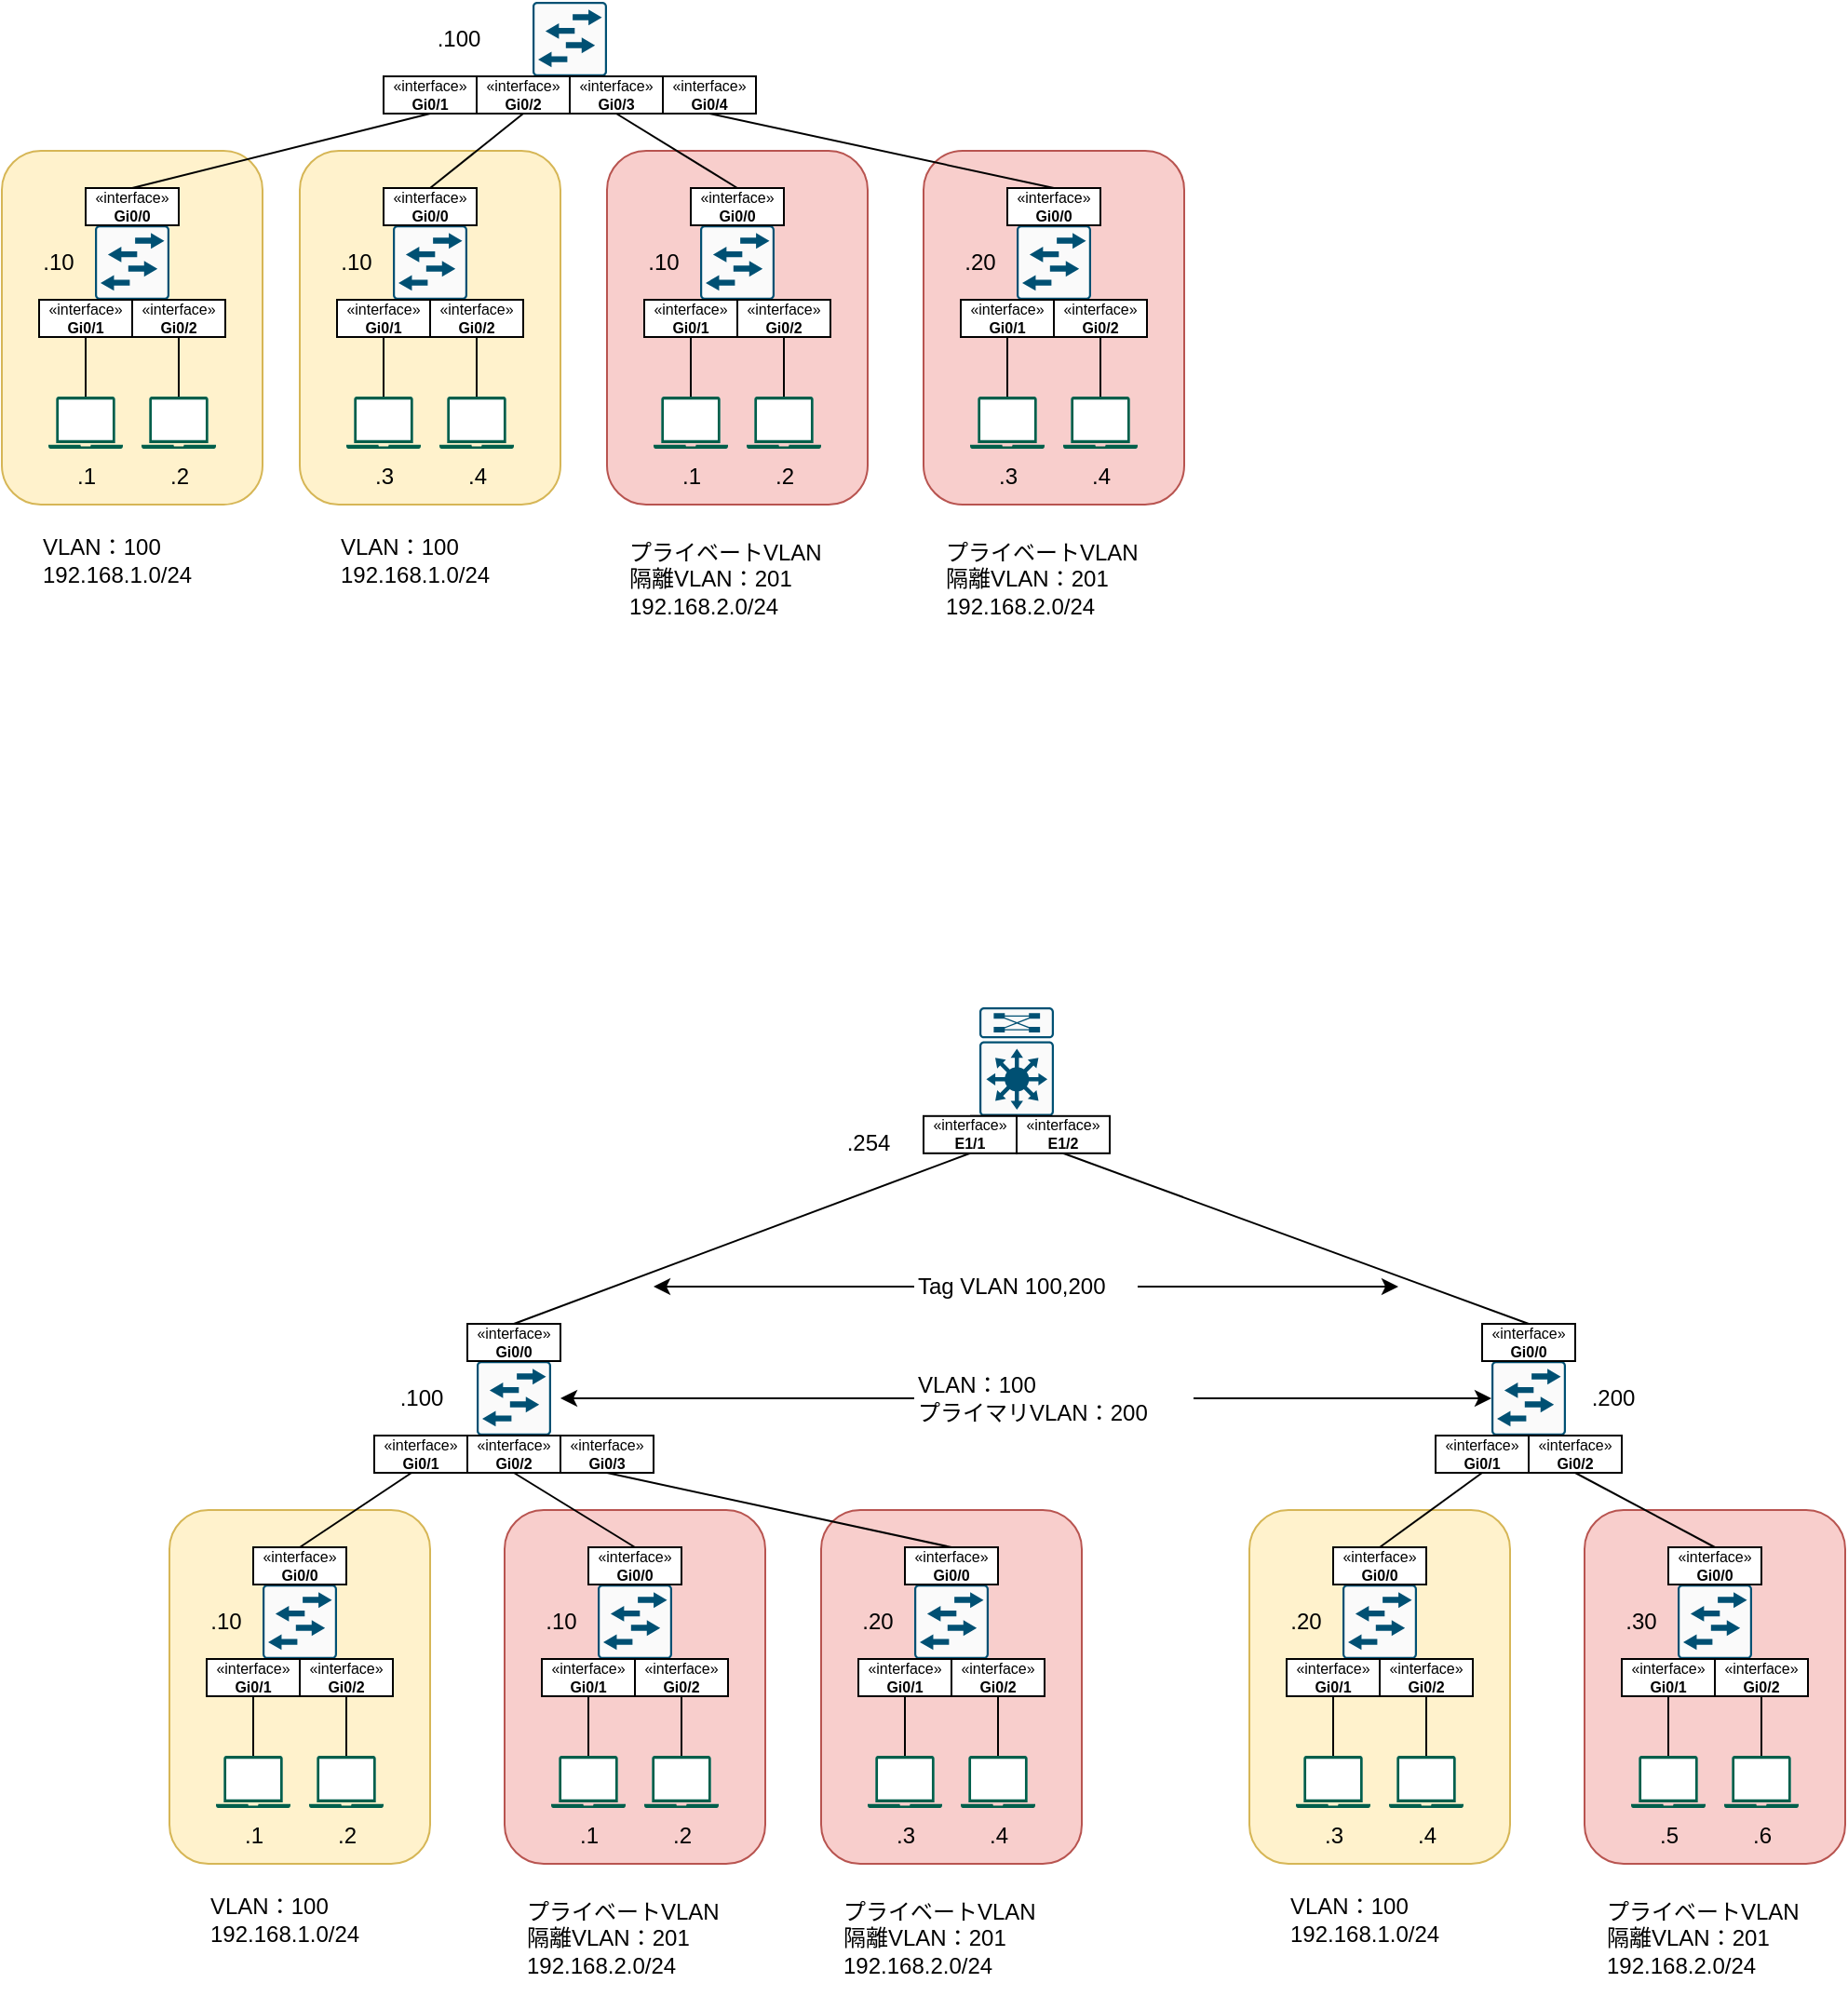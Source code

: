 <mxfile version="24.8.9">
  <diagram name="Page-1" id="822b0af5-4adb-64df-f703-e8dfc1f81529">
    <mxGraphModel dx="1195" dy="1472" grid="1" gridSize="10" guides="1" tooltips="1" connect="1" arrows="1" fold="1" page="1" pageScale="1" pageWidth="1100" pageHeight="850" background="none" math="0" shadow="0">
      <root>
        <mxCell id="0" />
        <mxCell id="1" parent="0" />
        <mxCell id="lRWhCo-7vjn6Tmu-6gVj-20" value="" style="rounded=1;whiteSpace=wrap;html=1;fillColor=#f8cecc;strokeColor=#b85450;" parent="1" vertex="1">
          <mxGeometry x="930" y="560" width="140" height="190" as="geometry" />
        </mxCell>
        <mxCell id="lRWhCo-7vjn6Tmu-6gVj-19" value="" style="rounded=1;whiteSpace=wrap;html=1;fillColor=#fff2cc;strokeColor=#d6b656;" parent="1" vertex="1">
          <mxGeometry x="750" y="560" width="140" height="190" as="geometry" />
        </mxCell>
        <mxCell id="lRWhCo-7vjn6Tmu-6gVj-18" value="" style="rounded=1;whiteSpace=wrap;html=1;fillColor=#f8cecc;strokeColor=#b85450;" parent="1" vertex="1">
          <mxGeometry x="350" y="560" width="140" height="190" as="geometry" />
        </mxCell>
        <mxCell id="lRWhCo-7vjn6Tmu-6gVj-17" value="" style="rounded=1;whiteSpace=wrap;html=1;fillColor=#fff2cc;strokeColor=#d6b656;" parent="1" vertex="1">
          <mxGeometry x="170" y="560" width="140" height="190" as="geometry" />
        </mxCell>
        <mxCell id="lRWhCo-7vjn6Tmu-6gVj-2" value="" style="sketch=0;points=[[0.015,0.015,0],[0.985,0.015,0],[0.985,0.985,0],[0.015,0.985,0],[0.25,0,0],[0.5,0,0],[0.75,0,0],[1,0.25,0],[1,0.5,0],[1,0.75,0],[0.75,1,0],[0.5,1,0],[0.25,1,0],[0,0.75,0],[0,0.5,0],[0,0.25,0]];verticalLabelPosition=bottom;html=1;verticalAlign=top;aspect=fixed;align=center;pointerEvents=1;shape=mxgraph.cisco19.rect;prIcon=l2_switch;fillColor=#FAFAFA;strokeColor=#005073;" parent="1" vertex="1">
          <mxGeometry x="335" y="480" width="40" height="40" as="geometry" />
        </mxCell>
        <mxCell id="lRWhCo-7vjn6Tmu-6gVj-3" value="" style="sketch=0;points=[[0.015,0.015,0],[0.985,0.015,0],[0.985,0.985,0],[0.015,0.985,0],[0.25,0,0],[0.5,0,0],[0.75,0,0],[1,0.25,0],[1,0.5,0],[1,0.75,0],[0.75,1,0],[0.5,1,0],[0.25,1,0],[0,0.75,0],[0,0.5,0],[0,0.25,0]];verticalLabelPosition=bottom;html=1;verticalAlign=top;aspect=fixed;align=center;pointerEvents=1;shape=mxgraph.cisco19.rect;prIcon=l3_modular;fillColor=#FAFAFA;strokeColor=#005073;" parent="1" vertex="1">
          <mxGeometry x="605" y="290" width="40" height="58.4" as="geometry" />
        </mxCell>
        <mxCell id="lRWhCo-7vjn6Tmu-6gVj-4" value="" style="sketch=0;points=[[0.015,0.015,0],[0.985,0.015,0],[0.985,0.985,0],[0.015,0.985,0],[0.25,0,0],[0.5,0,0],[0.75,0,0],[1,0.25,0],[1,0.5,0],[1,0.75,0],[0.75,1,0],[0.5,1,0],[0.25,1,0],[0,0.75,0],[0,0.5,0],[0,0.25,0]];verticalLabelPosition=bottom;html=1;verticalAlign=top;aspect=fixed;align=center;pointerEvents=1;shape=mxgraph.cisco19.rect;prIcon=l2_switch;fillColor=#FAFAFA;strokeColor=#005073;" parent="1" vertex="1">
          <mxGeometry x="880" y="480" width="40" height="40" as="geometry" />
        </mxCell>
        <mxCell id="lRWhCo-7vjn6Tmu-6gVj-6" value="" style="endArrow=none;html=1;rounded=0;entryX=0.5;entryY=1;entryDx=0;entryDy=0;entryPerimeter=0;exitX=0.5;exitY=0;exitDx=0;exitDy=0;" parent="1" source="lRWhCo-7vjn6Tmu-6gVj-67" target="lRWhCo-7vjn6Tmu-6gVj-3" edge="1">
          <mxGeometry width="50" height="50" relative="1" as="geometry">
            <mxPoint x="455" y="450" as="sourcePoint" />
            <mxPoint x="655" y="190" as="targetPoint" />
            <Array as="points" />
          </mxGeometry>
        </mxCell>
        <mxCell id="lRWhCo-7vjn6Tmu-6gVj-7" value="" style="endArrow=none;html=1;rounded=0;exitX=0.5;exitY=1;exitDx=0;exitDy=0;entryX=0.5;entryY=0;entryDx=0;entryDy=0;" parent="1" source="lRWhCo-7vjn6Tmu-6gVj-66" target="lRWhCo-7vjn6Tmu-6gVj-51" edge="1">
          <mxGeometry width="50" height="50" relative="1" as="geometry">
            <mxPoint x="365" y="470" as="sourcePoint" />
            <mxPoint x="550" y="358" as="targetPoint" />
            <Array as="points" />
          </mxGeometry>
        </mxCell>
        <mxCell id="lRWhCo-7vjn6Tmu-6gVj-8" value="" style="sketch=0;points=[[0.015,0.015,0],[0.985,0.015,0],[0.985,0.985,0],[0.015,0.985,0],[0.25,0,0],[0.5,0,0],[0.75,0,0],[1,0.25,0],[1,0.5,0],[1,0.75,0],[0.75,1,0],[0.5,1,0],[0.25,1,0],[0,0.75,0],[0,0.5,0],[0,0.25,0]];verticalLabelPosition=bottom;html=1;verticalAlign=top;aspect=fixed;align=center;pointerEvents=1;shape=mxgraph.cisco19.rect;prIcon=l2_switch;fillColor=#FAFAFA;strokeColor=#005073;" parent="1" vertex="1">
          <mxGeometry x="220" y="600" width="40" height="40" as="geometry" />
        </mxCell>
        <mxCell id="lRWhCo-7vjn6Tmu-6gVj-9" value="" style="sketch=0;points=[[0.015,0.015,0],[0.985,0.015,0],[0.985,0.985,0],[0.015,0.985,0],[0.25,0,0],[0.5,0,0],[0.75,0,0],[1,0.25,0],[1,0.5,0],[1,0.75,0],[0.75,1,0],[0.5,1,0],[0.25,1,0],[0,0.75,0],[0,0.5,0],[0,0.25,0]];verticalLabelPosition=bottom;html=1;verticalAlign=top;aspect=fixed;align=center;pointerEvents=1;shape=mxgraph.cisco19.rect;prIcon=l2_switch;fillColor=#FAFAFA;strokeColor=#005073;" parent="1" vertex="1">
          <mxGeometry x="800" y="600" width="40" height="40" as="geometry" />
        </mxCell>
        <mxCell id="lRWhCo-7vjn6Tmu-6gVj-10" value="" style="endArrow=none;html=1;rounded=0;exitX=0.5;exitY=1;exitDx=0;exitDy=0;entryX=0.5;entryY=0;entryDx=0;entryDy=0;" parent="1" source="lRWhCo-7vjn6Tmu-6gVj-50" target="lRWhCo-7vjn6Tmu-6gVj-60" edge="1">
          <mxGeometry width="50" height="50" relative="1" as="geometry">
            <mxPoint x="750" y="358" as="sourcePoint" />
            <mxPoint x="910" y="490" as="targetPoint" />
            <Array as="points" />
          </mxGeometry>
        </mxCell>
        <mxCell id="lRWhCo-7vjn6Tmu-6gVj-11" value="" style="endArrow=none;html=1;rounded=0;entryX=0.5;entryY=0;entryDx=0;entryDy=0;exitX=0.4;exitY=1;exitDx=0;exitDy=0;exitPerimeter=0;" parent="1" source="lRWhCo-7vjn6Tmu-6gVj-47" target="lRWhCo-7vjn6Tmu-6gVj-45" edge="1">
          <mxGeometry width="50" height="50" relative="1" as="geometry">
            <mxPoint x="310" y="540" as="sourcePoint" />
            <mxPoint x="260" y="580" as="targetPoint" />
            <Array as="points" />
          </mxGeometry>
        </mxCell>
        <mxCell id="lRWhCo-7vjn6Tmu-6gVj-13" value="" style="sketch=0;points=[[0.015,0.015,0],[0.985,0.015,0],[0.985,0.985,0],[0.015,0.985,0],[0.25,0,0],[0.5,0,0],[0.75,0,0],[1,0.25,0],[1,0.5,0],[1,0.75,0],[0.75,1,0],[0.5,1,0],[0.25,1,0],[0,0.75,0],[0,0.5,0],[0,0.25,0]];verticalLabelPosition=bottom;html=1;verticalAlign=top;aspect=fixed;align=center;pointerEvents=1;shape=mxgraph.cisco19.rect;prIcon=l2_switch;fillColor=#FAFAFA;strokeColor=#005073;" parent="1" vertex="1">
          <mxGeometry x="400" y="600" width="40" height="40" as="geometry" />
        </mxCell>
        <mxCell id="lRWhCo-7vjn6Tmu-6gVj-14" value="" style="endArrow=none;html=1;rounded=0;exitX=0.5;exitY=0;exitDx=0;exitDy=0;entryX=0.5;entryY=1;entryDx=0;entryDy=0;" parent="1" source="lRWhCo-7vjn6Tmu-6gVj-57" target="lRWhCo-7vjn6Tmu-6gVj-46" edge="1">
          <mxGeometry width="50" height="50" relative="1" as="geometry">
            <mxPoint x="350" y="530" as="sourcePoint" />
            <mxPoint x="380" y="540" as="targetPoint" />
            <Array as="points" />
          </mxGeometry>
        </mxCell>
        <mxCell id="lRWhCo-7vjn6Tmu-6gVj-15" value="" style="sketch=0;points=[[0.015,0.015,0],[0.985,0.015,0],[0.985,0.985,0],[0.015,0.985,0],[0.25,0,0],[0.5,0,0],[0.75,0,0],[1,0.25,0],[1,0.5,0],[1,0.75,0],[0.75,1,0],[0.5,1,0],[0.25,1,0],[0,0.75,0],[0,0.5,0],[0,0.25,0]];verticalLabelPosition=bottom;html=1;verticalAlign=top;aspect=fixed;align=center;pointerEvents=1;shape=mxgraph.cisco19.rect;prIcon=l2_switch;fillColor=#FAFAFA;strokeColor=#005073;" parent="1" vertex="1">
          <mxGeometry x="980" y="600" width="40" height="40" as="geometry" />
        </mxCell>
        <mxCell id="lRWhCo-7vjn6Tmu-6gVj-16" value="" style="endArrow=none;html=1;rounded=0;exitX=0.5;exitY=0;exitDx=0;exitDy=0;entryX=0.5;entryY=1;entryDx=0;entryDy=0;" parent="1" source="lRWhCo-7vjn6Tmu-6gVj-63" target="lRWhCo-7vjn6Tmu-6gVj-49" edge="1">
          <mxGeometry width="50" height="50" relative="1" as="geometry">
            <mxPoint x="930" y="530" as="sourcePoint" />
            <mxPoint x="945.0" y="540" as="targetPoint" />
            <Array as="points" />
          </mxGeometry>
        </mxCell>
        <mxCell id="lRWhCo-7vjn6Tmu-6gVj-22" value="" style="sketch=0;pointerEvents=1;shadow=0;dashed=0;html=1;strokeColor=none;fillColor=#005F4B;labelPosition=center;verticalLabelPosition=bottom;verticalAlign=top;align=center;outlineConnect=0;shape=mxgraph.veeam2.laptop;" parent="1" vertex="1">
          <mxGeometry x="195" y="692" width="40" height="28" as="geometry" />
        </mxCell>
        <mxCell id="lRWhCo-7vjn6Tmu-6gVj-23" value="" style="sketch=0;pointerEvents=1;shadow=0;dashed=0;html=1;strokeColor=none;fillColor=#005F4B;labelPosition=center;verticalLabelPosition=bottom;verticalAlign=top;align=center;outlineConnect=0;shape=mxgraph.veeam2.laptop;" parent="1" vertex="1">
          <mxGeometry x="245" y="692" width="40" height="28" as="geometry" />
        </mxCell>
        <mxCell id="lRWhCo-7vjn6Tmu-6gVj-24" value="" style="sketch=0;pointerEvents=1;shadow=0;dashed=0;html=1;strokeColor=none;fillColor=#005F4B;labelPosition=center;verticalLabelPosition=bottom;verticalAlign=top;align=center;outlineConnect=0;shape=mxgraph.veeam2.laptop;" parent="1" vertex="1">
          <mxGeometry x="375" y="692" width="40" height="28" as="geometry" />
        </mxCell>
        <mxCell id="lRWhCo-7vjn6Tmu-6gVj-25" value="" style="sketch=0;pointerEvents=1;shadow=0;dashed=0;html=1;strokeColor=none;fillColor=#005F4B;labelPosition=center;verticalLabelPosition=bottom;verticalAlign=top;align=center;outlineConnect=0;shape=mxgraph.veeam2.laptop;" parent="1" vertex="1">
          <mxGeometry x="425" y="692" width="40" height="28" as="geometry" />
        </mxCell>
        <mxCell id="lRWhCo-7vjn6Tmu-6gVj-26" value="" style="sketch=0;pointerEvents=1;shadow=0;dashed=0;html=1;strokeColor=none;fillColor=#005F4B;labelPosition=center;verticalLabelPosition=bottom;verticalAlign=top;align=center;outlineConnect=0;shape=mxgraph.veeam2.laptop;" parent="1" vertex="1">
          <mxGeometry x="825" y="692" width="40" height="28" as="geometry" />
        </mxCell>
        <mxCell id="lRWhCo-7vjn6Tmu-6gVj-27" value="" style="sketch=0;pointerEvents=1;shadow=0;dashed=0;html=1;strokeColor=none;fillColor=#005F4B;labelPosition=center;verticalLabelPosition=bottom;verticalAlign=top;align=center;outlineConnect=0;shape=mxgraph.veeam2.laptop;" parent="1" vertex="1">
          <mxGeometry x="775" y="692" width="40" height="28" as="geometry" />
        </mxCell>
        <mxCell id="lRWhCo-7vjn6Tmu-6gVj-28" value="" style="sketch=0;pointerEvents=1;shadow=0;dashed=0;html=1;strokeColor=none;fillColor=#005F4B;labelPosition=center;verticalLabelPosition=bottom;verticalAlign=top;align=center;outlineConnect=0;shape=mxgraph.veeam2.laptop;" parent="1" vertex="1">
          <mxGeometry x="1005" y="692" width="40" height="28" as="geometry" />
        </mxCell>
        <mxCell id="lRWhCo-7vjn6Tmu-6gVj-29" value="" style="sketch=0;pointerEvents=1;shadow=0;dashed=0;html=1;strokeColor=none;fillColor=#005F4B;labelPosition=center;verticalLabelPosition=bottom;verticalAlign=top;align=center;outlineConnect=0;shape=mxgraph.veeam2.laptop;" parent="1" vertex="1">
          <mxGeometry x="955" y="692" width="40" height="28" as="geometry" />
        </mxCell>
        <mxCell id="lRWhCo-7vjn6Tmu-6gVj-30" value="プライベートVLAN&lt;div&gt;&lt;div&gt;隔離VLAN：201&lt;/div&gt;&lt;div&gt;192.168.2.0/24&lt;/div&gt;&lt;/div&gt;" style="text;html=1;align=left;verticalAlign=middle;resizable=0;points=[];autosize=1;strokeColor=none;fillColor=none;" parent="1" vertex="1">
          <mxGeometry x="360" y="760" width="130" height="60" as="geometry" />
        </mxCell>
        <mxCell id="lRWhCo-7vjn6Tmu-6gVj-31" value="プライベートVLAN&lt;div&gt;&lt;div&gt;隔離VLAN：201&lt;/div&gt;&lt;div&gt;192.168.2.0/24&lt;/div&gt;&lt;/div&gt;" style="text;html=1;align=left;verticalAlign=middle;resizable=0;points=[];autosize=1;strokeColor=none;fillColor=none;" parent="1" vertex="1">
          <mxGeometry x="940" y="760" width="130" height="60" as="geometry" />
        </mxCell>
        <mxCell id="lRWhCo-7vjn6Tmu-6gVj-32" value="VLAN：100&lt;div&gt;192.168.1.0/24&lt;/div&gt;" style="text;html=1;align=left;verticalAlign=middle;resizable=0;points=[];autosize=1;strokeColor=none;fillColor=none;" parent="1" vertex="1">
          <mxGeometry x="190" y="760" width="100" height="40" as="geometry" />
        </mxCell>
        <mxCell id="lRWhCo-7vjn6Tmu-6gVj-33" value="VLAN：100&lt;div&gt;192.168.1.0/24&lt;/div&gt;" style="text;html=1;align=left;verticalAlign=middle;resizable=0;points=[];autosize=1;strokeColor=none;fillColor=none;" parent="1" vertex="1">
          <mxGeometry x="770" y="760" width="100" height="40" as="geometry" />
        </mxCell>
        <mxCell id="lRWhCo-7vjn6Tmu-6gVj-35" style="edgeStyle=orthogonalEdgeStyle;rounded=0;orthogonalLoop=1;jettySize=auto;html=1;" parent="1" source="lRWhCo-7vjn6Tmu-6gVj-34" edge="1">
          <mxGeometry relative="1" as="geometry">
            <mxPoint x="430" y="440" as="targetPoint" />
          </mxGeometry>
        </mxCell>
        <mxCell id="lRWhCo-7vjn6Tmu-6gVj-36" style="edgeStyle=orthogonalEdgeStyle;rounded=0;orthogonalLoop=1;jettySize=auto;html=1;" parent="1" source="lRWhCo-7vjn6Tmu-6gVj-34" edge="1">
          <mxGeometry relative="1" as="geometry">
            <mxPoint x="830" y="440" as="targetPoint" />
            <mxPoint x="765" y="440.0" as="sourcePoint" />
          </mxGeometry>
        </mxCell>
        <mxCell id="lRWhCo-7vjn6Tmu-6gVj-34" value="Tag VLAN 100,200" style="text;html=1;align=left;verticalAlign=middle;resizable=0;points=[];autosize=1;strokeColor=none;fillColor=none;" parent="1" vertex="1">
          <mxGeometry x="570" y="425" width="120" height="30" as="geometry" />
        </mxCell>
        <mxCell id="lRWhCo-7vjn6Tmu-6gVj-37" value="" style="endArrow=none;html=1;rounded=0;exitX=0.5;exitY=1;exitDx=0;exitDy=0;" parent="1" source="lRWhCo-7vjn6Tmu-6gVj-43" target="lRWhCo-7vjn6Tmu-6gVj-22" edge="1">
          <mxGeometry width="50" height="50" relative="1" as="geometry">
            <mxPoint x="350" y="530" as="sourcePoint" />
            <mxPoint x="270" y="610" as="targetPoint" />
            <Array as="points" />
          </mxGeometry>
        </mxCell>
        <mxCell id="lRWhCo-7vjn6Tmu-6gVj-38" value="" style="endArrow=none;html=1;rounded=0;exitX=0.5;exitY=1;exitDx=0;exitDy=0;" parent="1" source="lRWhCo-7vjn6Tmu-6gVj-44" target="lRWhCo-7vjn6Tmu-6gVj-23" edge="1">
          <mxGeometry width="50" height="50" relative="1" as="geometry">
            <mxPoint x="259" y="640" as="sourcePoint" />
            <mxPoint x="242" y="702" as="targetPoint" />
            <Array as="points" />
          </mxGeometry>
        </mxCell>
        <mxCell id="lRWhCo-7vjn6Tmu-6gVj-39" value="" style="endArrow=none;html=1;rounded=0;exitX=0.5;exitY=1;exitDx=0;exitDy=0;" parent="1" source="lRWhCo-7vjn6Tmu-6gVj-55" target="lRWhCo-7vjn6Tmu-6gVj-24" edge="1">
          <mxGeometry width="50" height="50" relative="1" as="geometry">
            <mxPoint x="400" y="640" as="sourcePoint" />
            <mxPoint x="424" y="692" as="targetPoint" />
            <Array as="points" />
          </mxGeometry>
        </mxCell>
        <mxCell id="lRWhCo-7vjn6Tmu-6gVj-40" value="" style="endArrow=none;html=1;rounded=0;exitX=0.5;exitY=1;exitDx=0;exitDy=0;" parent="1" source="lRWhCo-7vjn6Tmu-6gVj-56" target="lRWhCo-7vjn6Tmu-6gVj-25" edge="1">
          <mxGeometry width="50" height="50" relative="1" as="geometry">
            <mxPoint x="428" y="640" as="sourcePoint" />
            <mxPoint x="452" y="692" as="targetPoint" />
            <Array as="points" />
          </mxGeometry>
        </mxCell>
        <mxCell id="lRWhCo-7vjn6Tmu-6gVj-41" value="" style="endArrow=none;html=1;rounded=0;exitX=0.5;exitY=1;exitDx=0;exitDy=0;" parent="1" source="lRWhCo-7vjn6Tmu-6gVj-58" target="lRWhCo-7vjn6Tmu-6gVj-27" edge="1">
          <mxGeometry width="50" height="50" relative="1" as="geometry">
            <mxPoint x="770" y="640" as="sourcePoint" />
            <mxPoint x="794" y="692" as="targetPoint" />
            <Array as="points" />
          </mxGeometry>
        </mxCell>
        <mxCell id="lRWhCo-7vjn6Tmu-6gVj-42" value="" style="endArrow=none;html=1;rounded=0;exitX=0.5;exitY=1;exitDx=0;exitDy=0;" parent="1" source="lRWhCo-7vjn6Tmu-6gVj-59" target="lRWhCo-7vjn6Tmu-6gVj-26" edge="1">
          <mxGeometry width="50" height="50" relative="1" as="geometry">
            <mxPoint x="830" y="640" as="sourcePoint" />
            <mxPoint x="854" y="692" as="targetPoint" />
            <Array as="points" />
          </mxGeometry>
        </mxCell>
        <mxCell id="lRWhCo-7vjn6Tmu-6gVj-43" value="«interface»&lt;br&gt;&lt;div&gt;&lt;b&gt;Gi0/1&lt;/b&gt;&lt;/div&gt;" style="html=1;whiteSpace=wrap;fontSize=8;" parent="1" vertex="1">
          <mxGeometry x="190" y="640" width="50" height="20" as="geometry" />
        </mxCell>
        <mxCell id="lRWhCo-7vjn6Tmu-6gVj-44" value="«interface»&lt;br&gt;&lt;b&gt;Gi0/2&lt;/b&gt;" style="html=1;whiteSpace=wrap;fontSize=8;" parent="1" vertex="1">
          <mxGeometry x="240" y="640" width="50" height="20" as="geometry" />
        </mxCell>
        <mxCell id="lRWhCo-7vjn6Tmu-6gVj-45" value="«interface»&lt;br&gt;&lt;b&gt;Gi0/0&lt;/b&gt;" style="html=1;whiteSpace=wrap;fontSize=8;" parent="1" vertex="1">
          <mxGeometry x="215" y="580" width="50" height="20" as="geometry" />
        </mxCell>
        <mxCell id="lRWhCo-7vjn6Tmu-6gVj-46" value="«interface»&lt;br&gt;&lt;b&gt;Gi0/2&lt;/b&gt;" style="html=1;whiteSpace=wrap;fontSize=8;" parent="1" vertex="1">
          <mxGeometry x="330" y="520" width="50" height="20" as="geometry" />
        </mxCell>
        <mxCell id="lRWhCo-7vjn6Tmu-6gVj-47" value="«interface»&lt;br&gt;&lt;b&gt;Gi0/1&lt;/b&gt;" style="html=1;whiteSpace=wrap;fontSize=8;" parent="1" vertex="1">
          <mxGeometry x="280" y="520" width="50" height="20" as="geometry" />
        </mxCell>
        <mxCell id="lRWhCo-7vjn6Tmu-6gVj-48" value="«interface»&lt;br&gt;&lt;b&gt;Gi0/0&lt;/b&gt;" style="html=1;whiteSpace=wrap;fontSize=8;" parent="1" vertex="1">
          <mxGeometry x="330" y="460" width="50" height="20" as="geometry" />
        </mxCell>
        <mxCell id="lRWhCo-7vjn6Tmu-6gVj-49" value="«interface»&lt;br&gt;&lt;b&gt;Gi0/2&lt;/b&gt;" style="html=1;whiteSpace=wrap;fontSize=8;" parent="1" vertex="1">
          <mxGeometry x="900" y="520" width="50" height="20" as="geometry" />
        </mxCell>
        <mxCell id="lRWhCo-7vjn6Tmu-6gVj-50" value="«interface»&lt;br&gt;&lt;b&gt;Gi0/1&lt;/b&gt;" style="html=1;whiteSpace=wrap;fontSize=8;" parent="1" vertex="1">
          <mxGeometry x="850" y="520" width="50" height="20" as="geometry" />
        </mxCell>
        <mxCell id="lRWhCo-7vjn6Tmu-6gVj-51" value="«interface»&lt;br&gt;&lt;b&gt;Gi0/0&lt;/b&gt;" style="html=1;whiteSpace=wrap;fontSize=8;" parent="1" vertex="1">
          <mxGeometry x="875" y="460" width="50" height="20" as="geometry" />
        </mxCell>
        <mxCell id="lRWhCo-7vjn6Tmu-6gVj-55" value="«interface»&lt;br&gt;&lt;b&gt;Gi0/1&lt;/b&gt;" style="html=1;whiteSpace=wrap;fontSize=8;" parent="1" vertex="1">
          <mxGeometry x="370" y="640" width="50" height="20" as="geometry" />
        </mxCell>
        <mxCell id="lRWhCo-7vjn6Tmu-6gVj-56" value="«interface»&lt;br&gt;&lt;b&gt;Gi0/2&lt;/b&gt;" style="html=1;whiteSpace=wrap;fontSize=8;" parent="1" vertex="1">
          <mxGeometry x="420" y="640" width="50" height="20" as="geometry" />
        </mxCell>
        <mxCell id="lRWhCo-7vjn6Tmu-6gVj-57" value="«interface»&lt;br&gt;&lt;b&gt;Gi0/0&lt;/b&gt;" style="html=1;whiteSpace=wrap;fontSize=8;" parent="1" vertex="1">
          <mxGeometry x="395" y="580" width="50" height="20" as="geometry" />
        </mxCell>
        <mxCell id="lRWhCo-7vjn6Tmu-6gVj-58" value="«interface»&lt;br&gt;&lt;b&gt;Gi0/1&lt;/b&gt;" style="html=1;whiteSpace=wrap;fontSize=8;" parent="1" vertex="1">
          <mxGeometry x="770" y="640" width="50" height="20" as="geometry" />
        </mxCell>
        <mxCell id="lRWhCo-7vjn6Tmu-6gVj-59" value="«interface»&lt;br&gt;&lt;b&gt;Gi0/2&lt;/b&gt;" style="html=1;whiteSpace=wrap;fontSize=8;" parent="1" vertex="1">
          <mxGeometry x="820" y="640" width="50" height="20" as="geometry" />
        </mxCell>
        <mxCell id="lRWhCo-7vjn6Tmu-6gVj-60" value="«interface»&lt;br&gt;&lt;b&gt;Gi0/0&lt;/b&gt;" style="html=1;whiteSpace=wrap;fontSize=8;" parent="1" vertex="1">
          <mxGeometry x="795" y="580" width="50" height="20" as="geometry" />
        </mxCell>
        <mxCell id="lRWhCo-7vjn6Tmu-6gVj-61" value="«interface»&lt;br&gt;&lt;b&gt;Gi0/1&lt;/b&gt;" style="html=1;whiteSpace=wrap;fontSize=8;" parent="1" vertex="1">
          <mxGeometry x="950" y="640" width="50" height="20" as="geometry" />
        </mxCell>
        <mxCell id="lRWhCo-7vjn6Tmu-6gVj-62" value="«interface»&lt;br&gt;&lt;b&gt;Gi0/2&lt;/b&gt;" style="html=1;whiteSpace=wrap;fontSize=8;" parent="1" vertex="1">
          <mxGeometry x="1000" y="640" width="50" height="20" as="geometry" />
        </mxCell>
        <mxCell id="lRWhCo-7vjn6Tmu-6gVj-63" value="«interface»&lt;br&gt;&lt;b&gt;Gi0/0&lt;/b&gt;" style="html=1;whiteSpace=wrap;fontSize=8;" parent="1" vertex="1">
          <mxGeometry x="975" y="580" width="50" height="20" as="geometry" />
        </mxCell>
        <mxCell id="lRWhCo-7vjn6Tmu-6gVj-64" value="" style="endArrow=none;html=1;rounded=0;exitX=0.5;exitY=1;exitDx=0;exitDy=0;" parent="1" source="lRWhCo-7vjn6Tmu-6gVj-62" target="lRWhCo-7vjn6Tmu-6gVj-28" edge="1">
          <mxGeometry width="50" height="50" relative="1" as="geometry">
            <mxPoint x="875" y="670" as="sourcePoint" />
            <mxPoint x="878" y="702" as="targetPoint" />
            <Array as="points" />
          </mxGeometry>
        </mxCell>
        <mxCell id="lRWhCo-7vjn6Tmu-6gVj-65" value="" style="endArrow=none;html=1;rounded=0;exitX=0.5;exitY=1;exitDx=0;exitDy=0;" parent="1" source="lRWhCo-7vjn6Tmu-6gVj-61" target="lRWhCo-7vjn6Tmu-6gVj-29" edge="1">
          <mxGeometry width="50" height="50" relative="1" as="geometry">
            <mxPoint x="885" y="680" as="sourcePoint" />
            <mxPoint x="888" y="712" as="targetPoint" />
            <Array as="points" />
          </mxGeometry>
        </mxCell>
        <mxCell id="lRWhCo-7vjn6Tmu-6gVj-66" value="«interface»&lt;br&gt;&lt;b&gt;E1/2&lt;/b&gt;" style="html=1;whiteSpace=wrap;fontSize=8;" parent="1" vertex="1">
          <mxGeometry x="625" y="348.4" width="50" height="20" as="geometry" />
        </mxCell>
        <mxCell id="lRWhCo-7vjn6Tmu-6gVj-68" value="" style="endArrow=none;html=1;rounded=0;entryX=0.5;entryY=1;entryDx=0;entryDy=0;entryPerimeter=0;exitX=0.5;exitY=0;exitDx=0;exitDy=0;" parent="1" source="lRWhCo-7vjn6Tmu-6gVj-48" target="lRWhCo-7vjn6Tmu-6gVj-67" edge="1">
          <mxGeometry width="50" height="50" relative="1" as="geometry">
            <mxPoint x="340" y="460" as="sourcePoint" />
            <mxPoint x="520" y="348" as="targetPoint" />
            <Array as="points" />
          </mxGeometry>
        </mxCell>
        <mxCell id="lRWhCo-7vjn6Tmu-6gVj-67" value="«interface»&lt;br&gt;&lt;b&gt;E1/1&lt;/b&gt;" style="html=1;whiteSpace=wrap;fontSize=8;" parent="1" vertex="1">
          <mxGeometry x="575" y="348.4" width="50" height="20" as="geometry" />
        </mxCell>
        <mxCell id="lRWhCo-7vjn6Tmu-6gVj-70" value="" style="endArrow=none;html=1;rounded=0;exitX=0.5;exitY=0;exitDx=0;exitDy=0;exitPerimeter=0;entryX=0.5;entryY=1;entryDx=0;entryDy=0;entryPerimeter=0;" parent="1" source="lRWhCo-7vjn6Tmu-6gVj-3" edge="1">
          <mxGeometry width="50" height="50" relative="1" as="geometry">
            <mxPoint x="625" y="290" as="sourcePoint" />
            <mxPoint x="625" y="290.0" as="targetPoint" />
            <Array as="points" />
          </mxGeometry>
        </mxCell>
        <mxCell id="pTShBIBReQmCYpDQSjOf-2" value=".1" style="text;html=1;align=center;verticalAlign=middle;resizable=0;points=[];autosize=1;strokeColor=none;fillColor=none;" parent="1" vertex="1">
          <mxGeometry x="200" y="720" width="30" height="30" as="geometry" />
        </mxCell>
        <mxCell id="pTShBIBReQmCYpDQSjOf-3" value=".2" style="text;html=1;align=center;verticalAlign=middle;resizable=0;points=[];autosize=1;strokeColor=none;fillColor=none;" parent="1" vertex="1">
          <mxGeometry x="250" y="720" width="30" height="30" as="geometry" />
        </mxCell>
        <mxCell id="pTShBIBReQmCYpDQSjOf-4" value=".3" style="text;html=1;align=center;verticalAlign=middle;resizable=0;points=[];autosize=1;strokeColor=none;fillColor=none;" parent="1" vertex="1">
          <mxGeometry x="780" y="720" width="30" height="30" as="geometry" />
        </mxCell>
        <mxCell id="pTShBIBReQmCYpDQSjOf-5" value=".4" style="text;html=1;align=center;verticalAlign=middle;resizable=0;points=[];autosize=1;strokeColor=none;fillColor=none;" parent="1" vertex="1">
          <mxGeometry x="830" y="720" width="30" height="30" as="geometry" />
        </mxCell>
        <mxCell id="pTShBIBReQmCYpDQSjOf-6" value=".1" style="text;html=1;align=center;verticalAlign=middle;resizable=0;points=[];autosize=1;strokeColor=none;fillColor=none;" parent="1" vertex="1">
          <mxGeometry x="380" y="720" width="30" height="30" as="geometry" />
        </mxCell>
        <mxCell id="pTShBIBReQmCYpDQSjOf-7" value=".2" style="text;html=1;align=center;verticalAlign=middle;resizable=0;points=[];autosize=1;strokeColor=none;fillColor=none;" parent="1" vertex="1">
          <mxGeometry x="430" y="720" width="30" height="30" as="geometry" />
        </mxCell>
        <mxCell id="pTShBIBReQmCYpDQSjOf-9" value=".5" style="text;html=1;align=center;verticalAlign=middle;resizable=0;points=[];autosize=1;strokeColor=none;fillColor=none;" parent="1" vertex="1">
          <mxGeometry x="960" y="720" width="30" height="30" as="geometry" />
        </mxCell>
        <mxCell id="pTShBIBReQmCYpDQSjOf-10" value=".6" style="text;html=1;align=center;verticalAlign=middle;resizable=0;points=[];autosize=1;strokeColor=none;fillColor=none;" parent="1" vertex="1">
          <mxGeometry x="1010" y="720" width="30" height="30" as="geometry" />
        </mxCell>
        <mxCell id="pTShBIBReQmCYpDQSjOf-11" value=".254" style="text;html=1;align=center;verticalAlign=middle;resizable=0;points=[];autosize=1;strokeColor=none;fillColor=none;" parent="1" vertex="1">
          <mxGeometry x="520" y="348.4" width="50" height="30" as="geometry" />
        </mxCell>
        <mxCell id="pTShBIBReQmCYpDQSjOf-13" style="edgeStyle=orthogonalEdgeStyle;rounded=0;orthogonalLoop=1;jettySize=auto;html=1;" parent="1" source="pTShBIBReQmCYpDQSjOf-12" edge="1">
          <mxGeometry relative="1" as="geometry">
            <mxPoint x="380" y="500" as="targetPoint" />
          </mxGeometry>
        </mxCell>
        <mxCell id="pTShBIBReQmCYpDQSjOf-14" style="edgeStyle=orthogonalEdgeStyle;rounded=0;orthogonalLoop=1;jettySize=auto;html=1;entryX=0;entryY=0.5;entryDx=0;entryDy=0;entryPerimeter=0;" parent="1" source="pTShBIBReQmCYpDQSjOf-12" target="lRWhCo-7vjn6Tmu-6gVj-4" edge="1">
          <mxGeometry relative="1" as="geometry">
            <mxPoint x="870.0" y="500" as="targetPoint" />
            <mxPoint x="795" y="500" as="sourcePoint" />
          </mxGeometry>
        </mxCell>
        <mxCell id="pTShBIBReQmCYpDQSjOf-12" value="&lt;div&gt;VLAN：100&lt;/div&gt;&lt;div&gt;プライマリVLAN：200&lt;/div&gt;" style="text;html=1;align=left;verticalAlign=middle;resizable=0;points=[];autosize=1;strokeColor=none;fillColor=none;" parent="1" vertex="1">
          <mxGeometry x="570" y="480" width="150" height="40" as="geometry" />
        </mxCell>
        <mxCell id="pTShBIBReQmCYpDQSjOf-16" value=".100" style="text;html=1;align=center;verticalAlign=middle;resizable=0;points=[];autosize=1;strokeColor=none;fillColor=none;" parent="1" vertex="1">
          <mxGeometry x="280" y="485" width="50" height="30" as="geometry" />
        </mxCell>
        <mxCell id="pTShBIBReQmCYpDQSjOf-17" value=".200" style="text;html=1;align=center;verticalAlign=middle;resizable=0;points=[];autosize=1;strokeColor=none;fillColor=none;" parent="1" vertex="1">
          <mxGeometry x="920" y="485" width="50" height="30" as="geometry" />
        </mxCell>
        <mxCell id="pTShBIBReQmCYpDQSjOf-18" value=".10" style="text;html=1;align=center;verticalAlign=middle;resizable=0;points=[];autosize=1;strokeColor=none;fillColor=none;" parent="1" vertex="1">
          <mxGeometry x="180" y="605" width="40" height="30" as="geometry" />
        </mxCell>
        <mxCell id="pTShBIBReQmCYpDQSjOf-19" value=".10" style="text;html=1;align=center;verticalAlign=middle;resizable=0;points=[];autosize=1;strokeColor=none;fillColor=none;" parent="1" vertex="1">
          <mxGeometry x="360" y="605" width="40" height="30" as="geometry" />
        </mxCell>
        <mxCell id="pTShBIBReQmCYpDQSjOf-20" value=".20" style="text;html=1;align=center;verticalAlign=middle;resizable=0;points=[];autosize=1;strokeColor=none;fillColor=none;" parent="1" vertex="1">
          <mxGeometry x="760" y="605" width="40" height="30" as="geometry" />
        </mxCell>
        <mxCell id="pTShBIBReQmCYpDQSjOf-21" value=".30" style="text;html=1;align=center;verticalAlign=middle;resizable=0;points=[];autosize=1;strokeColor=none;fillColor=none;" parent="1" vertex="1">
          <mxGeometry x="940" y="605" width="40" height="30" as="geometry" />
        </mxCell>
        <mxCell id="CElFfMZv1HRF0qKUjart-1" value="" style="rounded=1;whiteSpace=wrap;html=1;fillColor=#f8cecc;strokeColor=#b85450;" vertex="1" parent="1">
          <mxGeometry x="520" y="560" width="140" height="190" as="geometry" />
        </mxCell>
        <mxCell id="CElFfMZv1HRF0qKUjart-2" value="" style="sketch=0;points=[[0.015,0.015,0],[0.985,0.015,0],[0.985,0.985,0],[0.015,0.985,0],[0.25,0,0],[0.5,0,0],[0.75,0,0],[1,0.25,0],[1,0.5,0],[1,0.75,0],[0.75,1,0],[0.5,1,0],[0.25,1,0],[0,0.75,0],[0,0.5,0],[0,0.25,0]];verticalLabelPosition=bottom;html=1;verticalAlign=top;aspect=fixed;align=center;pointerEvents=1;shape=mxgraph.cisco19.rect;prIcon=l2_switch;fillColor=#FAFAFA;strokeColor=#005073;" vertex="1" parent="1">
          <mxGeometry x="570" y="600" width="40" height="40" as="geometry" />
        </mxCell>
        <mxCell id="CElFfMZv1HRF0qKUjart-3" value="" style="endArrow=none;html=1;rounded=0;exitX=0.5;exitY=0;exitDx=0;exitDy=0;entryX=0.5;entryY=1;entryDx=0;entryDy=0;" edge="1" parent="1" source="CElFfMZv1HRF0qKUjart-11" target="CElFfMZv1HRF0qKUjart-15">
          <mxGeometry width="50" height="50" relative="1" as="geometry">
            <mxPoint x="520" y="530" as="sourcePoint" />
            <mxPoint x="525" y="540" as="targetPoint" />
            <Array as="points" />
          </mxGeometry>
        </mxCell>
        <mxCell id="CElFfMZv1HRF0qKUjart-4" value="" style="sketch=0;pointerEvents=1;shadow=0;dashed=0;html=1;strokeColor=none;fillColor=#005F4B;labelPosition=center;verticalLabelPosition=bottom;verticalAlign=top;align=center;outlineConnect=0;shape=mxgraph.veeam2.laptop;" vertex="1" parent="1">
          <mxGeometry x="545" y="692" width="40" height="28" as="geometry" />
        </mxCell>
        <mxCell id="CElFfMZv1HRF0qKUjart-5" value="" style="sketch=0;pointerEvents=1;shadow=0;dashed=0;html=1;strokeColor=none;fillColor=#005F4B;labelPosition=center;verticalLabelPosition=bottom;verticalAlign=top;align=center;outlineConnect=0;shape=mxgraph.veeam2.laptop;" vertex="1" parent="1">
          <mxGeometry x="595" y="692" width="40" height="28" as="geometry" />
        </mxCell>
        <mxCell id="CElFfMZv1HRF0qKUjart-6" value="プライベートVLAN&lt;div&gt;&lt;div&gt;隔離VLAN：201&lt;/div&gt;&lt;div&gt;192.168.2.0/24&lt;/div&gt;&lt;/div&gt;" style="text;html=1;align=left;verticalAlign=middle;resizable=0;points=[];autosize=1;strokeColor=none;fillColor=none;" vertex="1" parent="1">
          <mxGeometry x="530" y="760" width="130" height="60" as="geometry" />
        </mxCell>
        <mxCell id="CElFfMZv1HRF0qKUjart-7" value="" style="endArrow=none;html=1;rounded=0;exitX=0.5;exitY=1;exitDx=0;exitDy=0;" edge="1" parent="1" source="CElFfMZv1HRF0qKUjart-9" target="CElFfMZv1HRF0qKUjart-4">
          <mxGeometry width="50" height="50" relative="1" as="geometry">
            <mxPoint x="570" y="640" as="sourcePoint" />
            <mxPoint x="594" y="692" as="targetPoint" />
            <Array as="points" />
          </mxGeometry>
        </mxCell>
        <mxCell id="CElFfMZv1HRF0qKUjart-8" value="" style="endArrow=none;html=1;rounded=0;exitX=0.5;exitY=1;exitDx=0;exitDy=0;" edge="1" parent="1" source="CElFfMZv1HRF0qKUjart-10" target="CElFfMZv1HRF0qKUjart-5">
          <mxGeometry width="50" height="50" relative="1" as="geometry">
            <mxPoint x="598" y="640" as="sourcePoint" />
            <mxPoint x="622" y="692" as="targetPoint" />
            <Array as="points" />
          </mxGeometry>
        </mxCell>
        <mxCell id="CElFfMZv1HRF0qKUjart-9" value="«interface»&lt;br&gt;&lt;b&gt;Gi0/1&lt;/b&gt;" style="html=1;whiteSpace=wrap;fontSize=8;" vertex="1" parent="1">
          <mxGeometry x="540" y="640" width="50" height="20" as="geometry" />
        </mxCell>
        <mxCell id="CElFfMZv1HRF0qKUjart-10" value="«interface»&lt;br&gt;&lt;b&gt;Gi0/2&lt;/b&gt;" style="html=1;whiteSpace=wrap;fontSize=8;" vertex="1" parent="1">
          <mxGeometry x="590" y="640" width="50" height="20" as="geometry" />
        </mxCell>
        <mxCell id="CElFfMZv1HRF0qKUjart-11" value="«interface»&lt;br&gt;&lt;b&gt;Gi0/0&lt;/b&gt;" style="html=1;whiteSpace=wrap;fontSize=8;" vertex="1" parent="1">
          <mxGeometry x="565" y="580" width="50" height="20" as="geometry" />
        </mxCell>
        <mxCell id="CElFfMZv1HRF0qKUjart-12" value=".3" style="text;html=1;align=center;verticalAlign=middle;resizable=0;points=[];autosize=1;strokeColor=none;fillColor=none;" vertex="1" parent="1">
          <mxGeometry x="550" y="720" width="30" height="30" as="geometry" />
        </mxCell>
        <mxCell id="CElFfMZv1HRF0qKUjart-13" value=".4" style="text;html=1;align=center;verticalAlign=middle;resizable=0;points=[];autosize=1;strokeColor=none;fillColor=none;" vertex="1" parent="1">
          <mxGeometry x="600" y="720" width="30" height="30" as="geometry" />
        </mxCell>
        <mxCell id="CElFfMZv1HRF0qKUjart-14" value=".20" style="text;html=1;align=center;verticalAlign=middle;resizable=0;points=[];autosize=1;strokeColor=none;fillColor=none;" vertex="1" parent="1">
          <mxGeometry x="530" y="605" width="40" height="30" as="geometry" />
        </mxCell>
        <mxCell id="CElFfMZv1HRF0qKUjart-15" value="«interface»&lt;br&gt;&lt;b&gt;Gi0/3&lt;/b&gt;" style="html=1;whiteSpace=wrap;fontSize=8;" vertex="1" parent="1">
          <mxGeometry x="380" y="520" width="50" height="20" as="geometry" />
        </mxCell>
        <mxCell id="CElFfMZv1HRF0qKUjart-18" value="" style="rounded=1;whiteSpace=wrap;html=1;fillColor=#f8cecc;strokeColor=#b85450;" vertex="1" parent="1">
          <mxGeometry x="405" y="-170" width="140" height="190" as="geometry" />
        </mxCell>
        <mxCell id="CElFfMZv1HRF0qKUjart-19" value="" style="rounded=1;whiteSpace=wrap;html=1;fillColor=#fff2cc;strokeColor=#d6b656;" vertex="1" parent="1">
          <mxGeometry x="80" y="-170" width="140" height="190" as="geometry" />
        </mxCell>
        <mxCell id="CElFfMZv1HRF0qKUjart-20" value="" style="sketch=0;points=[[0.015,0.015,0],[0.985,0.015,0],[0.985,0.985,0],[0.015,0.985,0],[0.25,0,0],[0.5,0,0],[0.75,0,0],[1,0.25,0],[1,0.5,0],[1,0.75,0],[0.75,1,0],[0.5,1,0],[0.25,1,0],[0,0.75,0],[0,0.5,0],[0,0.25,0]];verticalLabelPosition=bottom;html=1;verticalAlign=top;aspect=fixed;align=center;pointerEvents=1;shape=mxgraph.cisco19.rect;prIcon=l2_switch;fillColor=#FAFAFA;strokeColor=#005073;" vertex="1" parent="1">
          <mxGeometry x="365" y="-250" width="40" height="40" as="geometry" />
        </mxCell>
        <mxCell id="CElFfMZv1HRF0qKUjart-25" value="" style="sketch=0;points=[[0.015,0.015,0],[0.985,0.015,0],[0.985,0.985,0],[0.015,0.985,0],[0.25,0,0],[0.5,0,0],[0.75,0,0],[1,0.25,0],[1,0.5,0],[1,0.75,0],[0.75,1,0],[0.5,1,0],[0.25,1,0],[0,0.75,0],[0,0.5,0],[0,0.25,0]];verticalLabelPosition=bottom;html=1;verticalAlign=top;aspect=fixed;align=center;pointerEvents=1;shape=mxgraph.cisco19.rect;prIcon=l2_switch;fillColor=#FAFAFA;strokeColor=#005073;" vertex="1" parent="1">
          <mxGeometry x="130" y="-130" width="40" height="40" as="geometry" />
        </mxCell>
        <mxCell id="CElFfMZv1HRF0qKUjart-28" value="" style="endArrow=none;html=1;rounded=0;entryX=0.5;entryY=0;entryDx=0;entryDy=0;exitX=0.5;exitY=1;exitDx=0;exitDy=0;" edge="1" parent="1" source="CElFfMZv1HRF0qKUjart-58" target="CElFfMZv1HRF0qKUjart-56">
          <mxGeometry width="50" height="50" relative="1" as="geometry">
            <mxPoint x="210" y="-190" as="sourcePoint" />
            <mxPoint x="170" y="-150" as="targetPoint" />
            <Array as="points" />
          </mxGeometry>
        </mxCell>
        <mxCell id="CElFfMZv1HRF0qKUjart-29" value="" style="sketch=0;points=[[0.015,0.015,0],[0.985,0.015,0],[0.985,0.985,0],[0.015,0.985,0],[0.25,0,0],[0.5,0,0],[0.75,0,0],[1,0.25,0],[1,0.5,0],[1,0.75,0],[0.75,1,0],[0.5,1,0],[0.25,1,0],[0,0.75,0],[0,0.5,0],[0,0.25,0]];verticalLabelPosition=bottom;html=1;verticalAlign=top;aspect=fixed;align=center;pointerEvents=1;shape=mxgraph.cisco19.rect;prIcon=l2_switch;fillColor=#FAFAFA;strokeColor=#005073;" vertex="1" parent="1">
          <mxGeometry x="455" y="-130" width="40" height="40" as="geometry" />
        </mxCell>
        <mxCell id="CElFfMZv1HRF0qKUjart-30" value="" style="endArrow=none;html=1;rounded=0;exitX=0.5;exitY=0;exitDx=0;exitDy=0;entryX=0.5;entryY=1;entryDx=0;entryDy=0;" edge="1" parent="1" source="CElFfMZv1HRF0qKUjart-65" target="CElFfMZv1HRF0qKUjart-57">
          <mxGeometry width="50" height="50" relative="1" as="geometry">
            <mxPoint x="405" y="-200" as="sourcePoint" />
            <mxPoint x="435" y="-190" as="targetPoint" />
            <Array as="points" />
          </mxGeometry>
        </mxCell>
        <mxCell id="CElFfMZv1HRF0qKUjart-33" value="" style="sketch=0;pointerEvents=1;shadow=0;dashed=0;html=1;strokeColor=none;fillColor=#005F4B;labelPosition=center;verticalLabelPosition=bottom;verticalAlign=top;align=center;outlineConnect=0;shape=mxgraph.veeam2.laptop;" vertex="1" parent="1">
          <mxGeometry x="105" y="-38" width="40" height="28" as="geometry" />
        </mxCell>
        <mxCell id="CElFfMZv1HRF0qKUjart-34" value="" style="sketch=0;pointerEvents=1;shadow=0;dashed=0;html=1;strokeColor=none;fillColor=#005F4B;labelPosition=center;verticalLabelPosition=bottom;verticalAlign=top;align=center;outlineConnect=0;shape=mxgraph.veeam2.laptop;" vertex="1" parent="1">
          <mxGeometry x="155" y="-38" width="40" height="28" as="geometry" />
        </mxCell>
        <mxCell id="CElFfMZv1HRF0qKUjart-35" value="" style="sketch=0;pointerEvents=1;shadow=0;dashed=0;html=1;strokeColor=none;fillColor=#005F4B;labelPosition=center;verticalLabelPosition=bottom;verticalAlign=top;align=center;outlineConnect=0;shape=mxgraph.veeam2.laptop;" vertex="1" parent="1">
          <mxGeometry x="430" y="-38" width="40" height="28" as="geometry" />
        </mxCell>
        <mxCell id="CElFfMZv1HRF0qKUjart-36" value="" style="sketch=0;pointerEvents=1;shadow=0;dashed=0;html=1;strokeColor=none;fillColor=#005F4B;labelPosition=center;verticalLabelPosition=bottom;verticalAlign=top;align=center;outlineConnect=0;shape=mxgraph.veeam2.laptop;" vertex="1" parent="1">
          <mxGeometry x="480" y="-38" width="40" height="28" as="geometry" />
        </mxCell>
        <mxCell id="CElFfMZv1HRF0qKUjart-41" value="プライベートVLAN&lt;div&gt;&lt;div&gt;隔離VLAN：201&lt;/div&gt;&lt;div&gt;192.168.2.0/24&lt;/div&gt;&lt;/div&gt;" style="text;html=1;align=left;verticalAlign=middle;resizable=0;points=[];autosize=1;strokeColor=none;fillColor=none;" vertex="1" parent="1">
          <mxGeometry x="415" y="30" width="130" height="60" as="geometry" />
        </mxCell>
        <mxCell id="CElFfMZv1HRF0qKUjart-43" value="VLAN：100&lt;div&gt;192.168.1.0/24&lt;/div&gt;" style="text;html=1;align=left;verticalAlign=middle;resizable=0;points=[];autosize=1;strokeColor=none;fillColor=none;" vertex="1" parent="1">
          <mxGeometry x="100" y="30" width="100" height="40" as="geometry" />
        </mxCell>
        <mxCell id="CElFfMZv1HRF0qKUjart-48" value="" style="endArrow=none;html=1;rounded=0;exitX=0.5;exitY=1;exitDx=0;exitDy=0;" edge="1" parent="1" source="CElFfMZv1HRF0qKUjart-54" target="CElFfMZv1HRF0qKUjart-33">
          <mxGeometry width="50" height="50" relative="1" as="geometry">
            <mxPoint x="260" y="-200" as="sourcePoint" />
            <mxPoint x="180" y="-120" as="targetPoint" />
            <Array as="points" />
          </mxGeometry>
        </mxCell>
        <mxCell id="CElFfMZv1HRF0qKUjart-49" value="" style="endArrow=none;html=1;rounded=0;exitX=0.5;exitY=1;exitDx=0;exitDy=0;" edge="1" parent="1" source="CElFfMZv1HRF0qKUjart-55" target="CElFfMZv1HRF0qKUjart-34">
          <mxGeometry width="50" height="50" relative="1" as="geometry">
            <mxPoint x="169" y="-90" as="sourcePoint" />
            <mxPoint x="152" y="-28" as="targetPoint" />
            <Array as="points" />
          </mxGeometry>
        </mxCell>
        <mxCell id="CElFfMZv1HRF0qKUjart-50" value="" style="endArrow=none;html=1;rounded=0;exitX=0.5;exitY=1;exitDx=0;exitDy=0;" edge="1" parent="1" source="CElFfMZv1HRF0qKUjart-63" target="CElFfMZv1HRF0qKUjart-35">
          <mxGeometry width="50" height="50" relative="1" as="geometry">
            <mxPoint x="455" y="-90" as="sourcePoint" />
            <mxPoint x="479" y="-38" as="targetPoint" />
            <Array as="points" />
          </mxGeometry>
        </mxCell>
        <mxCell id="CElFfMZv1HRF0qKUjart-51" value="" style="endArrow=none;html=1;rounded=0;exitX=0.5;exitY=1;exitDx=0;exitDy=0;" edge="1" parent="1" source="CElFfMZv1HRF0qKUjart-64" target="CElFfMZv1HRF0qKUjart-36">
          <mxGeometry width="50" height="50" relative="1" as="geometry">
            <mxPoint x="483" y="-90" as="sourcePoint" />
            <mxPoint x="507" y="-38" as="targetPoint" />
            <Array as="points" />
          </mxGeometry>
        </mxCell>
        <mxCell id="CElFfMZv1HRF0qKUjart-54" value="«interface»&lt;br&gt;&lt;div&gt;&lt;b&gt;Gi0/1&lt;/b&gt;&lt;/div&gt;" style="html=1;whiteSpace=wrap;fontSize=8;" vertex="1" parent="1">
          <mxGeometry x="100" y="-90" width="50" height="20" as="geometry" />
        </mxCell>
        <mxCell id="CElFfMZv1HRF0qKUjart-55" value="«interface»&lt;br&gt;&lt;b&gt;Gi0/2&lt;/b&gt;" style="html=1;whiteSpace=wrap;fontSize=8;" vertex="1" parent="1">
          <mxGeometry x="150" y="-90" width="50" height="20" as="geometry" />
        </mxCell>
        <mxCell id="CElFfMZv1HRF0qKUjart-56" value="«interface»&lt;br&gt;&lt;b&gt;Gi0/0&lt;/b&gt;" style="html=1;whiteSpace=wrap;fontSize=8;" vertex="1" parent="1">
          <mxGeometry x="125" y="-150" width="50" height="20" as="geometry" />
        </mxCell>
        <mxCell id="CElFfMZv1HRF0qKUjart-57" value="«interface»&lt;br&gt;&lt;b&gt;Gi0/3&lt;/b&gt;" style="html=1;whiteSpace=wrap;fontSize=8;" vertex="1" parent="1">
          <mxGeometry x="385" y="-210" width="50" height="20" as="geometry" />
        </mxCell>
        <mxCell id="CElFfMZv1HRF0qKUjart-58" value="«interface»&lt;br&gt;&lt;b&gt;Gi0/1&lt;/b&gt;" style="html=1;whiteSpace=wrap;fontSize=8;" vertex="1" parent="1">
          <mxGeometry x="285" y="-210" width="50" height="20" as="geometry" />
        </mxCell>
        <mxCell id="CElFfMZv1HRF0qKUjart-63" value="«interface»&lt;br&gt;&lt;b&gt;Gi0/1&lt;/b&gt;" style="html=1;whiteSpace=wrap;fontSize=8;" vertex="1" parent="1">
          <mxGeometry x="425" y="-90" width="50" height="20" as="geometry" />
        </mxCell>
        <mxCell id="CElFfMZv1HRF0qKUjart-64" value="«interface»&lt;br&gt;&lt;b&gt;Gi0/2&lt;/b&gt;" style="html=1;whiteSpace=wrap;fontSize=8;" vertex="1" parent="1">
          <mxGeometry x="475" y="-90" width="50" height="20" as="geometry" />
        </mxCell>
        <mxCell id="CElFfMZv1HRF0qKUjart-65" value="«interface»&lt;br&gt;&lt;b&gt;Gi0/0&lt;/b&gt;" style="html=1;whiteSpace=wrap;fontSize=8;" vertex="1" parent="1">
          <mxGeometry x="450" y="-150" width="50" height="20" as="geometry" />
        </mxCell>
        <mxCell id="CElFfMZv1HRF0qKUjart-78" value=".1" style="text;html=1;align=center;verticalAlign=middle;resizable=0;points=[];autosize=1;strokeColor=none;fillColor=none;" vertex="1" parent="1">
          <mxGeometry x="110" y="-10" width="30" height="30" as="geometry" />
        </mxCell>
        <mxCell id="CElFfMZv1HRF0qKUjart-79" value=".2" style="text;html=1;align=center;verticalAlign=middle;resizable=0;points=[];autosize=1;strokeColor=none;fillColor=none;" vertex="1" parent="1">
          <mxGeometry x="160" y="-10" width="30" height="30" as="geometry" />
        </mxCell>
        <mxCell id="CElFfMZv1HRF0qKUjart-82" value=".1" style="text;html=1;align=center;verticalAlign=middle;resizable=0;points=[];autosize=1;strokeColor=none;fillColor=none;" vertex="1" parent="1">
          <mxGeometry x="435" y="-10" width="30" height="30" as="geometry" />
        </mxCell>
        <mxCell id="CElFfMZv1HRF0qKUjart-83" value=".2" style="text;html=1;align=center;verticalAlign=middle;resizable=0;points=[];autosize=1;strokeColor=none;fillColor=none;" vertex="1" parent="1">
          <mxGeometry x="485" y="-10" width="30" height="30" as="geometry" />
        </mxCell>
        <mxCell id="CElFfMZv1HRF0qKUjart-90" value=".100" style="text;html=1;align=center;verticalAlign=middle;resizable=0;points=[];autosize=1;strokeColor=none;fillColor=none;" vertex="1" parent="1">
          <mxGeometry x="300" y="-245" width="50" height="30" as="geometry" />
        </mxCell>
        <mxCell id="CElFfMZv1HRF0qKUjart-92" value=".10" style="text;html=1;align=center;verticalAlign=middle;resizable=0;points=[];autosize=1;strokeColor=none;fillColor=none;" vertex="1" parent="1">
          <mxGeometry x="90" y="-125" width="40" height="30" as="geometry" />
        </mxCell>
        <mxCell id="CElFfMZv1HRF0qKUjart-93" value=".10" style="text;html=1;align=center;verticalAlign=middle;resizable=0;points=[];autosize=1;strokeColor=none;fillColor=none;" vertex="1" parent="1">
          <mxGeometry x="415" y="-125" width="40" height="30" as="geometry" />
        </mxCell>
        <mxCell id="CElFfMZv1HRF0qKUjart-96" value="" style="rounded=1;whiteSpace=wrap;html=1;fillColor=#f8cecc;strokeColor=#b85450;" vertex="1" parent="1">
          <mxGeometry x="575" y="-170" width="140" height="190" as="geometry" />
        </mxCell>
        <mxCell id="CElFfMZv1HRF0qKUjart-97" value="" style="sketch=0;points=[[0.015,0.015,0],[0.985,0.015,0],[0.985,0.985,0],[0.015,0.985,0],[0.25,0,0],[0.5,0,0],[0.75,0,0],[1,0.25,0],[1,0.5,0],[1,0.75,0],[0.75,1,0],[0.5,1,0],[0.25,1,0],[0,0.75,0],[0,0.5,0],[0,0.25,0]];verticalLabelPosition=bottom;html=1;verticalAlign=top;aspect=fixed;align=center;pointerEvents=1;shape=mxgraph.cisco19.rect;prIcon=l2_switch;fillColor=#FAFAFA;strokeColor=#005073;" vertex="1" parent="1">
          <mxGeometry x="625" y="-130" width="40" height="40" as="geometry" />
        </mxCell>
        <mxCell id="CElFfMZv1HRF0qKUjart-98" value="" style="endArrow=none;html=1;rounded=0;exitX=0.5;exitY=0;exitDx=0;exitDy=0;entryX=0.5;entryY=1;entryDx=0;entryDy=0;" edge="1" parent="1" source="CElFfMZv1HRF0qKUjart-106" target="CElFfMZv1HRF0qKUjart-110">
          <mxGeometry width="50" height="50" relative="1" as="geometry">
            <mxPoint x="575" y="-200" as="sourcePoint" />
            <mxPoint x="580" y="-190" as="targetPoint" />
            <Array as="points" />
          </mxGeometry>
        </mxCell>
        <mxCell id="CElFfMZv1HRF0qKUjart-99" value="" style="sketch=0;pointerEvents=1;shadow=0;dashed=0;html=1;strokeColor=none;fillColor=#005F4B;labelPosition=center;verticalLabelPosition=bottom;verticalAlign=top;align=center;outlineConnect=0;shape=mxgraph.veeam2.laptop;" vertex="1" parent="1">
          <mxGeometry x="600" y="-38" width="40" height="28" as="geometry" />
        </mxCell>
        <mxCell id="CElFfMZv1HRF0qKUjart-100" value="" style="sketch=0;pointerEvents=1;shadow=0;dashed=0;html=1;strokeColor=none;fillColor=#005F4B;labelPosition=center;verticalLabelPosition=bottom;verticalAlign=top;align=center;outlineConnect=0;shape=mxgraph.veeam2.laptop;" vertex="1" parent="1">
          <mxGeometry x="650" y="-38" width="40" height="28" as="geometry" />
        </mxCell>
        <mxCell id="CElFfMZv1HRF0qKUjart-101" value="プライベートVLAN&lt;div&gt;&lt;div&gt;隔離VLAN：201&lt;/div&gt;&lt;div&gt;192.168.2.0/24&lt;/div&gt;&lt;/div&gt;" style="text;html=1;align=left;verticalAlign=middle;resizable=0;points=[];autosize=1;strokeColor=none;fillColor=none;" vertex="1" parent="1">
          <mxGeometry x="585" y="30" width="130" height="60" as="geometry" />
        </mxCell>
        <mxCell id="CElFfMZv1HRF0qKUjart-102" value="" style="endArrow=none;html=1;rounded=0;exitX=0.5;exitY=1;exitDx=0;exitDy=0;" edge="1" parent="1" source="CElFfMZv1HRF0qKUjart-104" target="CElFfMZv1HRF0qKUjart-99">
          <mxGeometry width="50" height="50" relative="1" as="geometry">
            <mxPoint x="625" y="-90" as="sourcePoint" />
            <mxPoint x="649" y="-38" as="targetPoint" />
            <Array as="points" />
          </mxGeometry>
        </mxCell>
        <mxCell id="CElFfMZv1HRF0qKUjart-103" value="" style="endArrow=none;html=1;rounded=0;exitX=0.5;exitY=1;exitDx=0;exitDy=0;" edge="1" parent="1" source="CElFfMZv1HRF0qKUjart-105" target="CElFfMZv1HRF0qKUjart-100">
          <mxGeometry width="50" height="50" relative="1" as="geometry">
            <mxPoint x="653" y="-90" as="sourcePoint" />
            <mxPoint x="677" y="-38" as="targetPoint" />
            <Array as="points" />
          </mxGeometry>
        </mxCell>
        <mxCell id="CElFfMZv1HRF0qKUjart-104" value="«interface»&lt;br&gt;&lt;b&gt;Gi0/1&lt;/b&gt;" style="html=1;whiteSpace=wrap;fontSize=8;" vertex="1" parent="1">
          <mxGeometry x="595" y="-90" width="50" height="20" as="geometry" />
        </mxCell>
        <mxCell id="CElFfMZv1HRF0qKUjart-105" value="«interface»&lt;br&gt;&lt;b&gt;Gi0/2&lt;/b&gt;" style="html=1;whiteSpace=wrap;fontSize=8;" vertex="1" parent="1">
          <mxGeometry x="645" y="-90" width="50" height="20" as="geometry" />
        </mxCell>
        <mxCell id="CElFfMZv1HRF0qKUjart-106" value="«interface»&lt;br&gt;&lt;b&gt;Gi0/0&lt;/b&gt;" style="html=1;whiteSpace=wrap;fontSize=8;" vertex="1" parent="1">
          <mxGeometry x="620" y="-150" width="50" height="20" as="geometry" />
        </mxCell>
        <mxCell id="CElFfMZv1HRF0qKUjart-107" value=".3" style="text;html=1;align=center;verticalAlign=middle;resizable=0;points=[];autosize=1;strokeColor=none;fillColor=none;" vertex="1" parent="1">
          <mxGeometry x="605" y="-10" width="30" height="30" as="geometry" />
        </mxCell>
        <mxCell id="CElFfMZv1HRF0qKUjart-108" value=".4" style="text;html=1;align=center;verticalAlign=middle;resizable=0;points=[];autosize=1;strokeColor=none;fillColor=none;" vertex="1" parent="1">
          <mxGeometry x="655" y="-10" width="30" height="30" as="geometry" />
        </mxCell>
        <mxCell id="CElFfMZv1HRF0qKUjart-109" value=".20" style="text;html=1;align=center;verticalAlign=middle;resizable=0;points=[];autosize=1;strokeColor=none;fillColor=none;" vertex="1" parent="1">
          <mxGeometry x="585" y="-125" width="40" height="30" as="geometry" />
        </mxCell>
        <mxCell id="CElFfMZv1HRF0qKUjart-110" value="«interface»&lt;br&gt;&lt;b&gt;Gi0/4&lt;/b&gt;" style="html=1;whiteSpace=wrap;fontSize=8;" vertex="1" parent="1">
          <mxGeometry x="435" y="-210" width="50" height="20" as="geometry" />
        </mxCell>
        <mxCell id="CElFfMZv1HRF0qKUjart-111" value="«interface»&lt;br&gt;&lt;b&gt;Gi0/2&lt;/b&gt;" style="html=1;whiteSpace=wrap;fontSize=8;" vertex="1" parent="1">
          <mxGeometry x="335" y="-210" width="50" height="20" as="geometry" />
        </mxCell>
        <mxCell id="CElFfMZv1HRF0qKUjart-112" value="" style="rounded=1;whiteSpace=wrap;html=1;fillColor=#fff2cc;strokeColor=#d6b656;" vertex="1" parent="1">
          <mxGeometry x="240" y="-170" width="140" height="190" as="geometry" />
        </mxCell>
        <mxCell id="CElFfMZv1HRF0qKUjart-113" value="" style="sketch=0;points=[[0.015,0.015,0],[0.985,0.015,0],[0.985,0.985,0],[0.015,0.985,0],[0.25,0,0],[0.5,0,0],[0.75,0,0],[1,0.25,0],[1,0.5,0],[1,0.75,0],[0.75,1,0],[0.5,1,0],[0.25,1,0],[0,0.75,0],[0,0.5,0],[0,0.25,0]];verticalLabelPosition=bottom;html=1;verticalAlign=top;aspect=fixed;align=center;pointerEvents=1;shape=mxgraph.cisco19.rect;prIcon=l2_switch;fillColor=#FAFAFA;strokeColor=#005073;" vertex="1" parent="1">
          <mxGeometry x="290" y="-130" width="40" height="40" as="geometry" />
        </mxCell>
        <mxCell id="CElFfMZv1HRF0qKUjart-114" value="" style="sketch=0;pointerEvents=1;shadow=0;dashed=0;html=1;strokeColor=none;fillColor=#005F4B;labelPosition=center;verticalLabelPosition=bottom;verticalAlign=top;align=center;outlineConnect=0;shape=mxgraph.veeam2.laptop;" vertex="1" parent="1">
          <mxGeometry x="265" y="-38" width="40" height="28" as="geometry" />
        </mxCell>
        <mxCell id="CElFfMZv1HRF0qKUjart-115" value="" style="sketch=0;pointerEvents=1;shadow=0;dashed=0;html=1;strokeColor=none;fillColor=#005F4B;labelPosition=center;verticalLabelPosition=bottom;verticalAlign=top;align=center;outlineConnect=0;shape=mxgraph.veeam2.laptop;" vertex="1" parent="1">
          <mxGeometry x="315" y="-38" width="40" height="28" as="geometry" />
        </mxCell>
        <mxCell id="CElFfMZv1HRF0qKUjart-116" value="VLAN：100&lt;div&gt;192.168.1.0/24&lt;/div&gt;" style="text;html=1;align=left;verticalAlign=middle;resizable=0;points=[];autosize=1;strokeColor=none;fillColor=none;" vertex="1" parent="1">
          <mxGeometry x="260" y="30" width="100" height="40" as="geometry" />
        </mxCell>
        <mxCell id="CElFfMZv1HRF0qKUjart-117" value="" style="endArrow=none;html=1;rounded=0;exitX=0.5;exitY=1;exitDx=0;exitDy=0;" edge="1" parent="1" source="CElFfMZv1HRF0qKUjart-119" target="CElFfMZv1HRF0qKUjart-114">
          <mxGeometry width="50" height="50" relative="1" as="geometry">
            <mxPoint x="420" y="-200" as="sourcePoint" />
            <mxPoint x="340" y="-120" as="targetPoint" />
            <Array as="points" />
          </mxGeometry>
        </mxCell>
        <mxCell id="CElFfMZv1HRF0qKUjart-118" value="" style="endArrow=none;html=1;rounded=0;exitX=0.5;exitY=1;exitDx=0;exitDy=0;" edge="1" parent="1" source="CElFfMZv1HRF0qKUjart-120" target="CElFfMZv1HRF0qKUjart-115">
          <mxGeometry width="50" height="50" relative="1" as="geometry">
            <mxPoint x="329" y="-90" as="sourcePoint" />
            <mxPoint x="312" y="-28" as="targetPoint" />
            <Array as="points" />
          </mxGeometry>
        </mxCell>
        <mxCell id="CElFfMZv1HRF0qKUjart-119" value="«interface»&lt;br&gt;&lt;div&gt;&lt;b&gt;Gi0/1&lt;/b&gt;&lt;/div&gt;" style="html=1;whiteSpace=wrap;fontSize=8;" vertex="1" parent="1">
          <mxGeometry x="260" y="-90" width="50" height="20" as="geometry" />
        </mxCell>
        <mxCell id="CElFfMZv1HRF0qKUjart-120" value="«interface»&lt;br&gt;&lt;b&gt;Gi0/2&lt;/b&gt;" style="html=1;whiteSpace=wrap;fontSize=8;" vertex="1" parent="1">
          <mxGeometry x="310" y="-90" width="50" height="20" as="geometry" />
        </mxCell>
        <mxCell id="CElFfMZv1HRF0qKUjart-121" value="«interface»&lt;br&gt;&lt;b&gt;Gi0/0&lt;/b&gt;" style="html=1;whiteSpace=wrap;fontSize=8;" vertex="1" parent="1">
          <mxGeometry x="285" y="-150" width="50" height="20" as="geometry" />
        </mxCell>
        <mxCell id="CElFfMZv1HRF0qKUjart-122" value=".3" style="text;html=1;align=center;verticalAlign=middle;resizable=0;points=[];autosize=1;strokeColor=none;fillColor=none;" vertex="1" parent="1">
          <mxGeometry x="270" y="-10" width="30" height="30" as="geometry" />
        </mxCell>
        <mxCell id="CElFfMZv1HRF0qKUjart-123" value=".4" style="text;html=1;align=center;verticalAlign=middle;resizable=0;points=[];autosize=1;strokeColor=none;fillColor=none;" vertex="1" parent="1">
          <mxGeometry x="320" y="-10" width="30" height="30" as="geometry" />
        </mxCell>
        <mxCell id="CElFfMZv1HRF0qKUjart-124" value=".10" style="text;html=1;align=center;verticalAlign=middle;resizable=0;points=[];autosize=1;strokeColor=none;fillColor=none;" vertex="1" parent="1">
          <mxGeometry x="250" y="-125" width="40" height="30" as="geometry" />
        </mxCell>
        <mxCell id="CElFfMZv1HRF0qKUjart-125" value="" style="endArrow=none;html=1;rounded=0;entryX=0.5;entryY=0;entryDx=0;entryDy=0;exitX=0.5;exitY=1;exitDx=0;exitDy=0;" edge="1" parent="1" source="CElFfMZv1HRF0qKUjart-111" target="CElFfMZv1HRF0qKUjart-121">
          <mxGeometry width="50" height="50" relative="1" as="geometry">
            <mxPoint x="320" y="-180" as="sourcePoint" />
            <mxPoint x="160" y="-140" as="targetPoint" />
            <Array as="points" />
          </mxGeometry>
        </mxCell>
      </root>
    </mxGraphModel>
  </diagram>
</mxfile>
